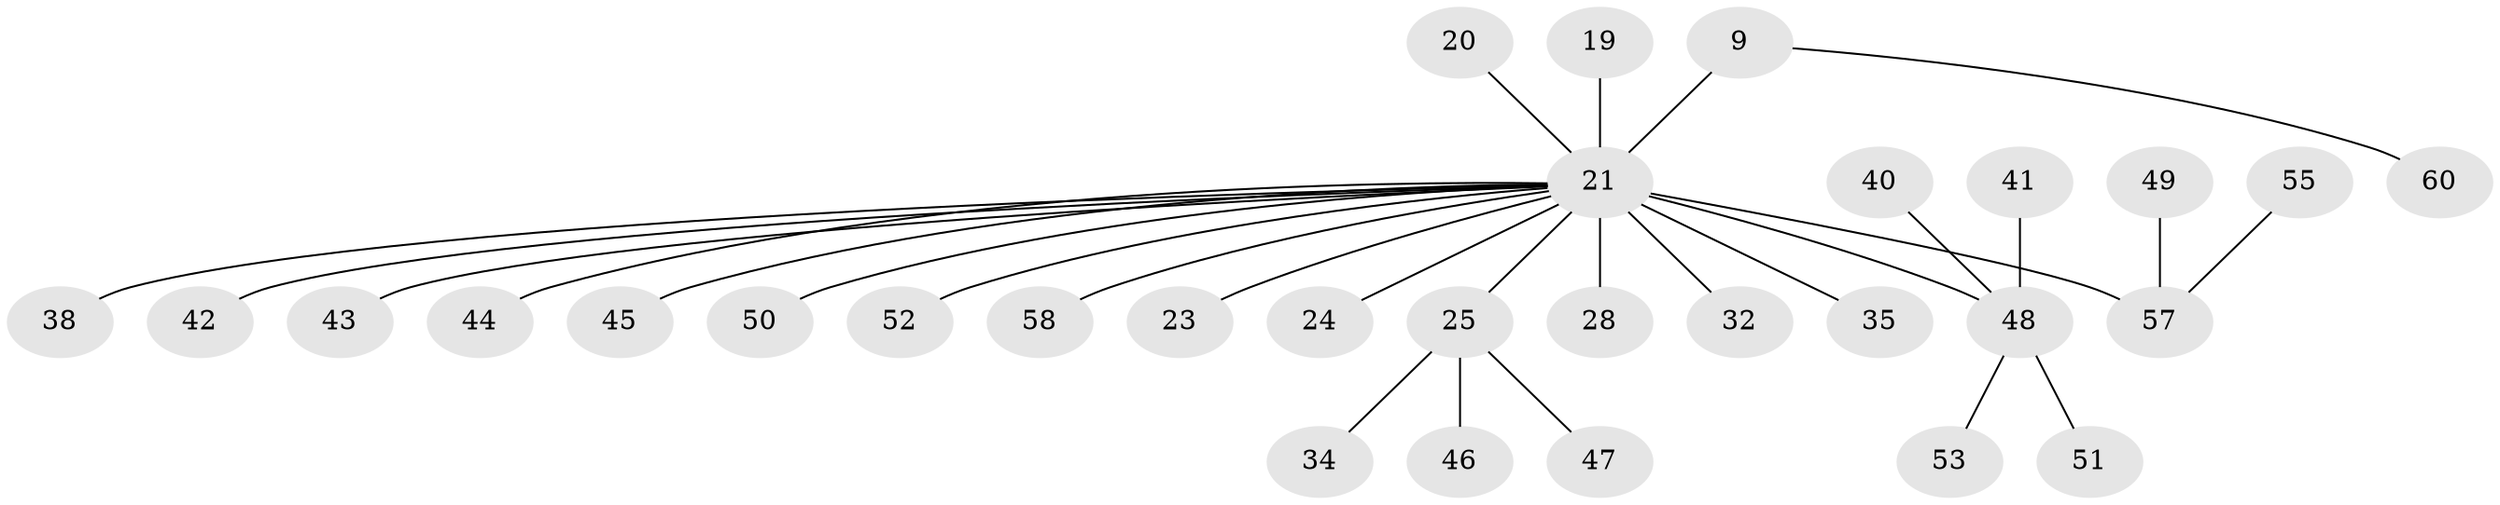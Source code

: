 // original degree distribution, {5: 0.03333333333333333, 7: 0.03333333333333333, 6: 0.03333333333333333, 8: 0.03333333333333333, 3: 0.05, 4: 0.05, 2: 0.2, 10: 0.016666666666666666, 9: 0.016666666666666666, 1: 0.5333333333333333}
// Generated by graph-tools (version 1.1) at 2025/54/03/09/25 04:54:56]
// undirected, 30 vertices, 29 edges
graph export_dot {
graph [start="1"]
  node [color=gray90,style=filled];
  9 [super="+7"];
  19 [super="+15"];
  20;
  21 [super="+6+12+14"];
  23;
  24;
  25 [super="+2"];
  28;
  32;
  34;
  35;
  38 [super="+18"];
  40;
  41;
  42;
  43 [super="+33"];
  44;
  45 [super="+37"];
  46;
  47;
  48 [super="+31"];
  49;
  50;
  51;
  52;
  53;
  55 [super="+39"];
  57 [super="+17+4"];
  58 [super="+56"];
  60 [super="+59"];
  9 -- 60;
  9 -- 21 [weight=3];
  19 -- 21 [weight=2];
  20 -- 21;
  21 -- 38;
  21 -- 57 [weight=6];
  21 -- 28;
  21 -- 35;
  21 -- 50;
  21 -- 23;
  21 -- 25 [weight=4];
  21 -- 32;
  21 -- 42;
  21 -- 43;
  21 -- 44;
  21 -- 45;
  21 -- 52;
  21 -- 24;
  21 -- 58;
  21 -- 48 [weight=5];
  25 -- 34;
  25 -- 46;
  25 -- 47;
  40 -- 48;
  41 -- 48;
  48 -- 51;
  48 -- 53;
  49 -- 57;
  55 -- 57;
}
